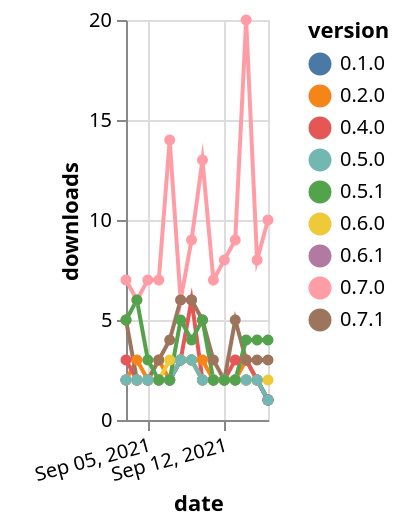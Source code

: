 {"$schema": "https://vega.github.io/schema/vega-lite/v5.json", "description": "A simple bar chart with embedded data.", "data": {"values": [{"date": "2021-09-03", "total": 3704, "delta": 2, "version": "0.2.0"}, {"date": "2021-09-04", "total": 3707, "delta": 3, "version": "0.2.0"}, {"date": "2021-09-05", "total": 3709, "delta": 2, "version": "0.2.0"}, {"date": "2021-09-06", "total": 3712, "delta": 3, "version": "0.2.0"}, {"date": "2021-09-07", "total": 3714, "delta": 2, "version": "0.2.0"}, {"date": "2021-09-08", "total": 3717, "delta": 3, "version": "0.2.0"}, {"date": "2021-09-09", "total": 3720, "delta": 3, "version": "0.2.0"}, {"date": "2021-09-10", "total": 3723, "delta": 3, "version": "0.2.0"}, {"date": "2021-09-11", "total": 3725, "delta": 2, "version": "0.2.0"}, {"date": "2021-09-12", "total": 3727, "delta": 2, "version": "0.2.0"}, {"date": "2021-09-13", "total": 3729, "delta": 2, "version": "0.2.0"}, {"date": "2021-09-14", "total": 3732, "delta": 3, "version": "0.2.0"}, {"date": "2021-09-15", "total": 3734, "delta": 2, "version": "0.2.0"}, {"date": "2021-09-16", "total": 3735, "delta": 1, "version": "0.2.0"}, {"date": "2021-09-03", "total": 3264, "delta": 3, "version": "0.4.0"}, {"date": "2021-09-04", "total": 3266, "delta": 2, "version": "0.4.0"}, {"date": "2021-09-05", "total": 3268, "delta": 2, "version": "0.4.0"}, {"date": "2021-09-06", "total": 3270, "delta": 2, "version": "0.4.0"}, {"date": "2021-09-07", "total": 3272, "delta": 2, "version": "0.4.0"}, {"date": "2021-09-08", "total": 3275, "delta": 3, "version": "0.4.0"}, {"date": "2021-09-09", "total": 3281, "delta": 6, "version": "0.4.0"}, {"date": "2021-09-10", "total": 3283, "delta": 2, "version": "0.4.0"}, {"date": "2021-09-11", "total": 3285, "delta": 2, "version": "0.4.0"}, {"date": "2021-09-12", "total": 3287, "delta": 2, "version": "0.4.0"}, {"date": "2021-09-13", "total": 3290, "delta": 3, "version": "0.4.0"}, {"date": "2021-09-14", "total": 3293, "delta": 3, "version": "0.4.0"}, {"date": "2021-09-15", "total": 3295, "delta": 2, "version": "0.4.0"}, {"date": "2021-09-16", "total": 3296, "delta": 1, "version": "0.4.0"}, {"date": "2021-09-03", "total": 1854, "delta": 7, "version": "0.7.0"}, {"date": "2021-09-04", "total": 1860, "delta": 6, "version": "0.7.0"}, {"date": "2021-09-05", "total": 1867, "delta": 7, "version": "0.7.0"}, {"date": "2021-09-06", "total": 1874, "delta": 7, "version": "0.7.0"}, {"date": "2021-09-07", "total": 1888, "delta": 14, "version": "0.7.0"}, {"date": "2021-09-08", "total": 1894, "delta": 6, "version": "0.7.0"}, {"date": "2021-09-09", "total": 1903, "delta": 9, "version": "0.7.0"}, {"date": "2021-09-10", "total": 1916, "delta": 13, "version": "0.7.0"}, {"date": "2021-09-11", "total": 1923, "delta": 7, "version": "0.7.0"}, {"date": "2021-09-12", "total": 1931, "delta": 8, "version": "0.7.0"}, {"date": "2021-09-13", "total": 1940, "delta": 9, "version": "0.7.0"}, {"date": "2021-09-14", "total": 1960, "delta": 20, "version": "0.7.0"}, {"date": "2021-09-15", "total": 1968, "delta": 8, "version": "0.7.0"}, {"date": "2021-09-16", "total": 1978, "delta": 10, "version": "0.7.0"}, {"date": "2021-09-03", "total": 1126, "delta": 2, "version": "0.6.1"}, {"date": "2021-09-04", "total": 1128, "delta": 2, "version": "0.6.1"}, {"date": "2021-09-05", "total": 1130, "delta": 2, "version": "0.6.1"}, {"date": "2021-09-06", "total": 1132, "delta": 2, "version": "0.6.1"}, {"date": "2021-09-07", "total": 1134, "delta": 2, "version": "0.6.1"}, {"date": "2021-09-08", "total": 1137, "delta": 3, "version": "0.6.1"}, {"date": "2021-09-09", "total": 1140, "delta": 3, "version": "0.6.1"}, {"date": "2021-09-10", "total": 1142, "delta": 2, "version": "0.6.1"}, {"date": "2021-09-11", "total": 1144, "delta": 2, "version": "0.6.1"}, {"date": "2021-09-12", "total": 1146, "delta": 2, "version": "0.6.1"}, {"date": "2021-09-13", "total": 1148, "delta": 2, "version": "0.6.1"}, {"date": "2021-09-14", "total": 1150, "delta": 2, "version": "0.6.1"}, {"date": "2021-09-15", "total": 1152, "delta": 2, "version": "0.6.1"}, {"date": "2021-09-16", "total": 1153, "delta": 1, "version": "0.6.1"}, {"date": "2021-09-03", "total": 701, "delta": 5, "version": "0.7.1"}, {"date": "2021-09-04", "total": 703, "delta": 2, "version": "0.7.1"}, {"date": "2021-09-05", "total": 705, "delta": 2, "version": "0.7.1"}, {"date": "2021-09-06", "total": 708, "delta": 3, "version": "0.7.1"}, {"date": "2021-09-07", "total": 712, "delta": 4, "version": "0.7.1"}, {"date": "2021-09-08", "total": 718, "delta": 6, "version": "0.7.1"}, {"date": "2021-09-09", "total": 724, "delta": 6, "version": "0.7.1"}, {"date": "2021-09-10", "total": 729, "delta": 5, "version": "0.7.1"}, {"date": "2021-09-11", "total": 732, "delta": 3, "version": "0.7.1"}, {"date": "2021-09-12", "total": 734, "delta": 2, "version": "0.7.1"}, {"date": "2021-09-13", "total": 739, "delta": 5, "version": "0.7.1"}, {"date": "2021-09-14", "total": 742, "delta": 3, "version": "0.7.1"}, {"date": "2021-09-15", "total": 745, "delta": 3, "version": "0.7.1"}, {"date": "2021-09-16", "total": 748, "delta": 3, "version": "0.7.1"}, {"date": "2021-09-03", "total": 2731, "delta": 2, "version": "0.1.0"}, {"date": "2021-09-04", "total": 2733, "delta": 2, "version": "0.1.0"}, {"date": "2021-09-05", "total": 2735, "delta": 2, "version": "0.1.0"}, {"date": "2021-09-06", "total": 2737, "delta": 2, "version": "0.1.0"}, {"date": "2021-09-07", "total": 2739, "delta": 2, "version": "0.1.0"}, {"date": "2021-09-08", "total": 2742, "delta": 3, "version": "0.1.0"}, {"date": "2021-09-09", "total": 2745, "delta": 3, "version": "0.1.0"}, {"date": "2021-09-10", "total": 2747, "delta": 2, "version": "0.1.0"}, {"date": "2021-09-11", "total": 2749, "delta": 2, "version": "0.1.0"}, {"date": "2021-09-12", "total": 2751, "delta": 2, "version": "0.1.0"}, {"date": "2021-09-13", "total": 2753, "delta": 2, "version": "0.1.0"}, {"date": "2021-09-14", "total": 2755, "delta": 2, "version": "0.1.0"}, {"date": "2021-09-15", "total": 2757, "delta": 2, "version": "0.1.0"}, {"date": "2021-09-16", "total": 2758, "delta": 1, "version": "0.1.0"}, {"date": "2021-09-03", "total": 1467, "delta": 2, "version": "0.6.0"}, {"date": "2021-09-04", "total": 1469, "delta": 2, "version": "0.6.0"}, {"date": "2021-09-05", "total": 1471, "delta": 2, "version": "0.6.0"}, {"date": "2021-09-06", "total": 1473, "delta": 2, "version": "0.6.0"}, {"date": "2021-09-07", "total": 1476, "delta": 3, "version": "0.6.0"}, {"date": "2021-09-08", "total": 1479, "delta": 3, "version": "0.6.0"}, {"date": "2021-09-09", "total": 1482, "delta": 3, "version": "0.6.0"}, {"date": "2021-09-10", "total": 1484, "delta": 2, "version": "0.6.0"}, {"date": "2021-09-11", "total": 1486, "delta": 2, "version": "0.6.0"}, {"date": "2021-09-12", "total": 1488, "delta": 2, "version": "0.6.0"}, {"date": "2021-09-13", "total": 1490, "delta": 2, "version": "0.6.0"}, {"date": "2021-09-14", "total": 1492, "delta": 2, "version": "0.6.0"}, {"date": "2021-09-15", "total": 1494, "delta": 2, "version": "0.6.0"}, {"date": "2021-09-16", "total": 1496, "delta": 2, "version": "0.6.0"}, {"date": "2021-09-03", "total": 1700, "delta": 2, "version": "0.5.0"}, {"date": "2021-09-04", "total": 1702, "delta": 2, "version": "0.5.0"}, {"date": "2021-09-05", "total": 1704, "delta": 2, "version": "0.5.0"}, {"date": "2021-09-06", "total": 1706, "delta": 2, "version": "0.5.0"}, {"date": "2021-09-07", "total": 1708, "delta": 2, "version": "0.5.0"}, {"date": "2021-09-08", "total": 1711, "delta": 3, "version": "0.5.0"}, {"date": "2021-09-09", "total": 1714, "delta": 3, "version": "0.5.0"}, {"date": "2021-09-10", "total": 1716, "delta": 2, "version": "0.5.0"}, {"date": "2021-09-11", "total": 1718, "delta": 2, "version": "0.5.0"}, {"date": "2021-09-12", "total": 1720, "delta": 2, "version": "0.5.0"}, {"date": "2021-09-13", "total": 1722, "delta": 2, "version": "0.5.0"}, {"date": "2021-09-14", "total": 1724, "delta": 2, "version": "0.5.0"}, {"date": "2021-09-15", "total": 1726, "delta": 2, "version": "0.5.0"}, {"date": "2021-09-16", "total": 1727, "delta": 1, "version": "0.5.0"}, {"date": "2021-09-03", "total": 4216, "delta": 5, "version": "0.5.1"}, {"date": "2021-09-04", "total": 4222, "delta": 6, "version": "0.5.1"}, {"date": "2021-09-05", "total": 4225, "delta": 3, "version": "0.5.1"}, {"date": "2021-09-06", "total": 4227, "delta": 2, "version": "0.5.1"}, {"date": "2021-09-07", "total": 4229, "delta": 2, "version": "0.5.1"}, {"date": "2021-09-08", "total": 4234, "delta": 5, "version": "0.5.1"}, {"date": "2021-09-09", "total": 4238, "delta": 4, "version": "0.5.1"}, {"date": "2021-09-10", "total": 4243, "delta": 5, "version": "0.5.1"}, {"date": "2021-09-11", "total": 4245, "delta": 2, "version": "0.5.1"}, {"date": "2021-09-12", "total": 4247, "delta": 2, "version": "0.5.1"}, {"date": "2021-09-13", "total": 4249, "delta": 2, "version": "0.5.1"}, {"date": "2021-09-14", "total": 4253, "delta": 4, "version": "0.5.1"}, {"date": "2021-09-15", "total": 4257, "delta": 4, "version": "0.5.1"}, {"date": "2021-09-16", "total": 4261, "delta": 4, "version": "0.5.1"}]}, "width": "container", "mark": {"type": "line", "point": {"filled": true}}, "encoding": {"x": {"field": "date", "type": "temporal", "timeUnit": "yearmonthdate", "title": "date", "axis": {"labelAngle": -15}}, "y": {"field": "delta", "type": "quantitative", "title": "downloads"}, "color": {"field": "version", "type": "nominal"}, "tooltip": {"field": "delta"}}}